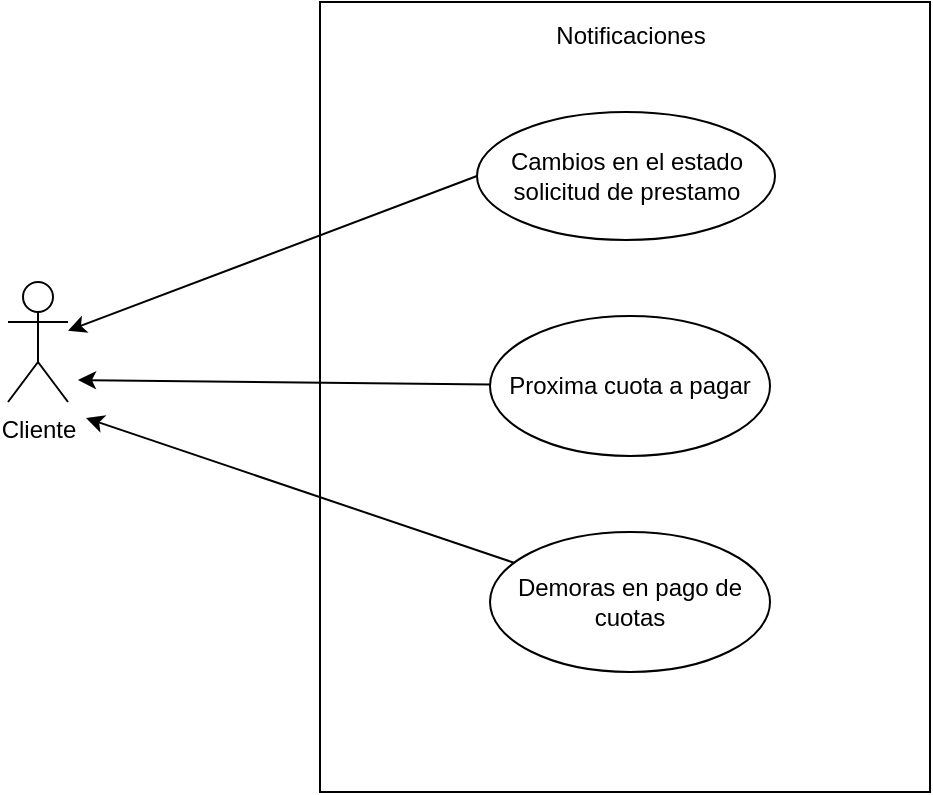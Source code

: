 <mxfile>
    <diagram id="1fi5Kx5LPePZL9SqUFNj" name="Page-1">
        <mxGraphModel dx="1384" dy="1185" grid="0" gridSize="10" guides="1" tooltips="1" connect="1" arrows="1" fold="1" page="0" pageScale="1" pageWidth="850" pageHeight="1100" math="0" shadow="0">
            <root>
                <mxCell id="0"/>
                <mxCell id="1" parent="0"/>
                <mxCell id="39" value="" style="rounded=0;whiteSpace=wrap;html=1;" parent="1" vertex="1">
                    <mxGeometry x="145" y="-158" width="305" height="395" as="geometry"/>
                </mxCell>
                <mxCell id="73" style="edgeStyle=none;html=1;" parent="1" source="16" edge="1">
                    <mxGeometry relative="1" as="geometry">
                        <mxPoint x="28" y="50" as="targetPoint"/>
                    </mxGeometry>
                </mxCell>
                <mxCell id="16" value="Demoras en pago de cuotas" style="ellipse;whiteSpace=wrap;html=1;" parent="1" vertex="1">
                    <mxGeometry x="230" y="107" width="140" height="70" as="geometry"/>
                </mxCell>
                <mxCell id="40" value="Notificaciones" style="text;html=1;align=center;verticalAlign=middle;resizable=0;points=[];autosize=1;strokeColor=none;" parent="1" vertex="1">
                    <mxGeometry x="257.5" y="-150" width="85" height="18" as="geometry"/>
                </mxCell>
                <mxCell id="67" style="edgeStyle=none;html=1;exitX=0;exitY=0.5;exitDx=0;exitDy=0;" parent="1" source="42" target="65" edge="1">
                    <mxGeometry relative="1" as="geometry"/>
                </mxCell>
                <mxCell id="42" value="Cambios en el estado solicitud de prestamo" style="ellipse;whiteSpace=wrap;html=1;" parent="1" vertex="1">
                    <mxGeometry x="223.5" y="-103" width="149" height="64" as="geometry"/>
                </mxCell>
                <mxCell id="70" style="edgeStyle=none;html=1;" parent="1" source="43" edge="1">
                    <mxGeometry relative="1" as="geometry">
                        <mxPoint x="24" y="31" as="targetPoint"/>
                    </mxGeometry>
                </mxCell>
                <mxCell id="43" value="Proxima cuota a pagar" style="ellipse;whiteSpace=wrap;html=1;" parent="1" vertex="1">
                    <mxGeometry x="230" y="-1" width="140" height="70" as="geometry"/>
                </mxCell>
                <mxCell id="65" value="Cliente" style="shape=umlActor;verticalLabelPosition=bottom;verticalAlign=top;html=1;" parent="1" vertex="1">
                    <mxGeometry x="-11" y="-18" width="30" height="60" as="geometry"/>
                </mxCell>
            </root>
        </mxGraphModel>
    </diagram>
</mxfile>